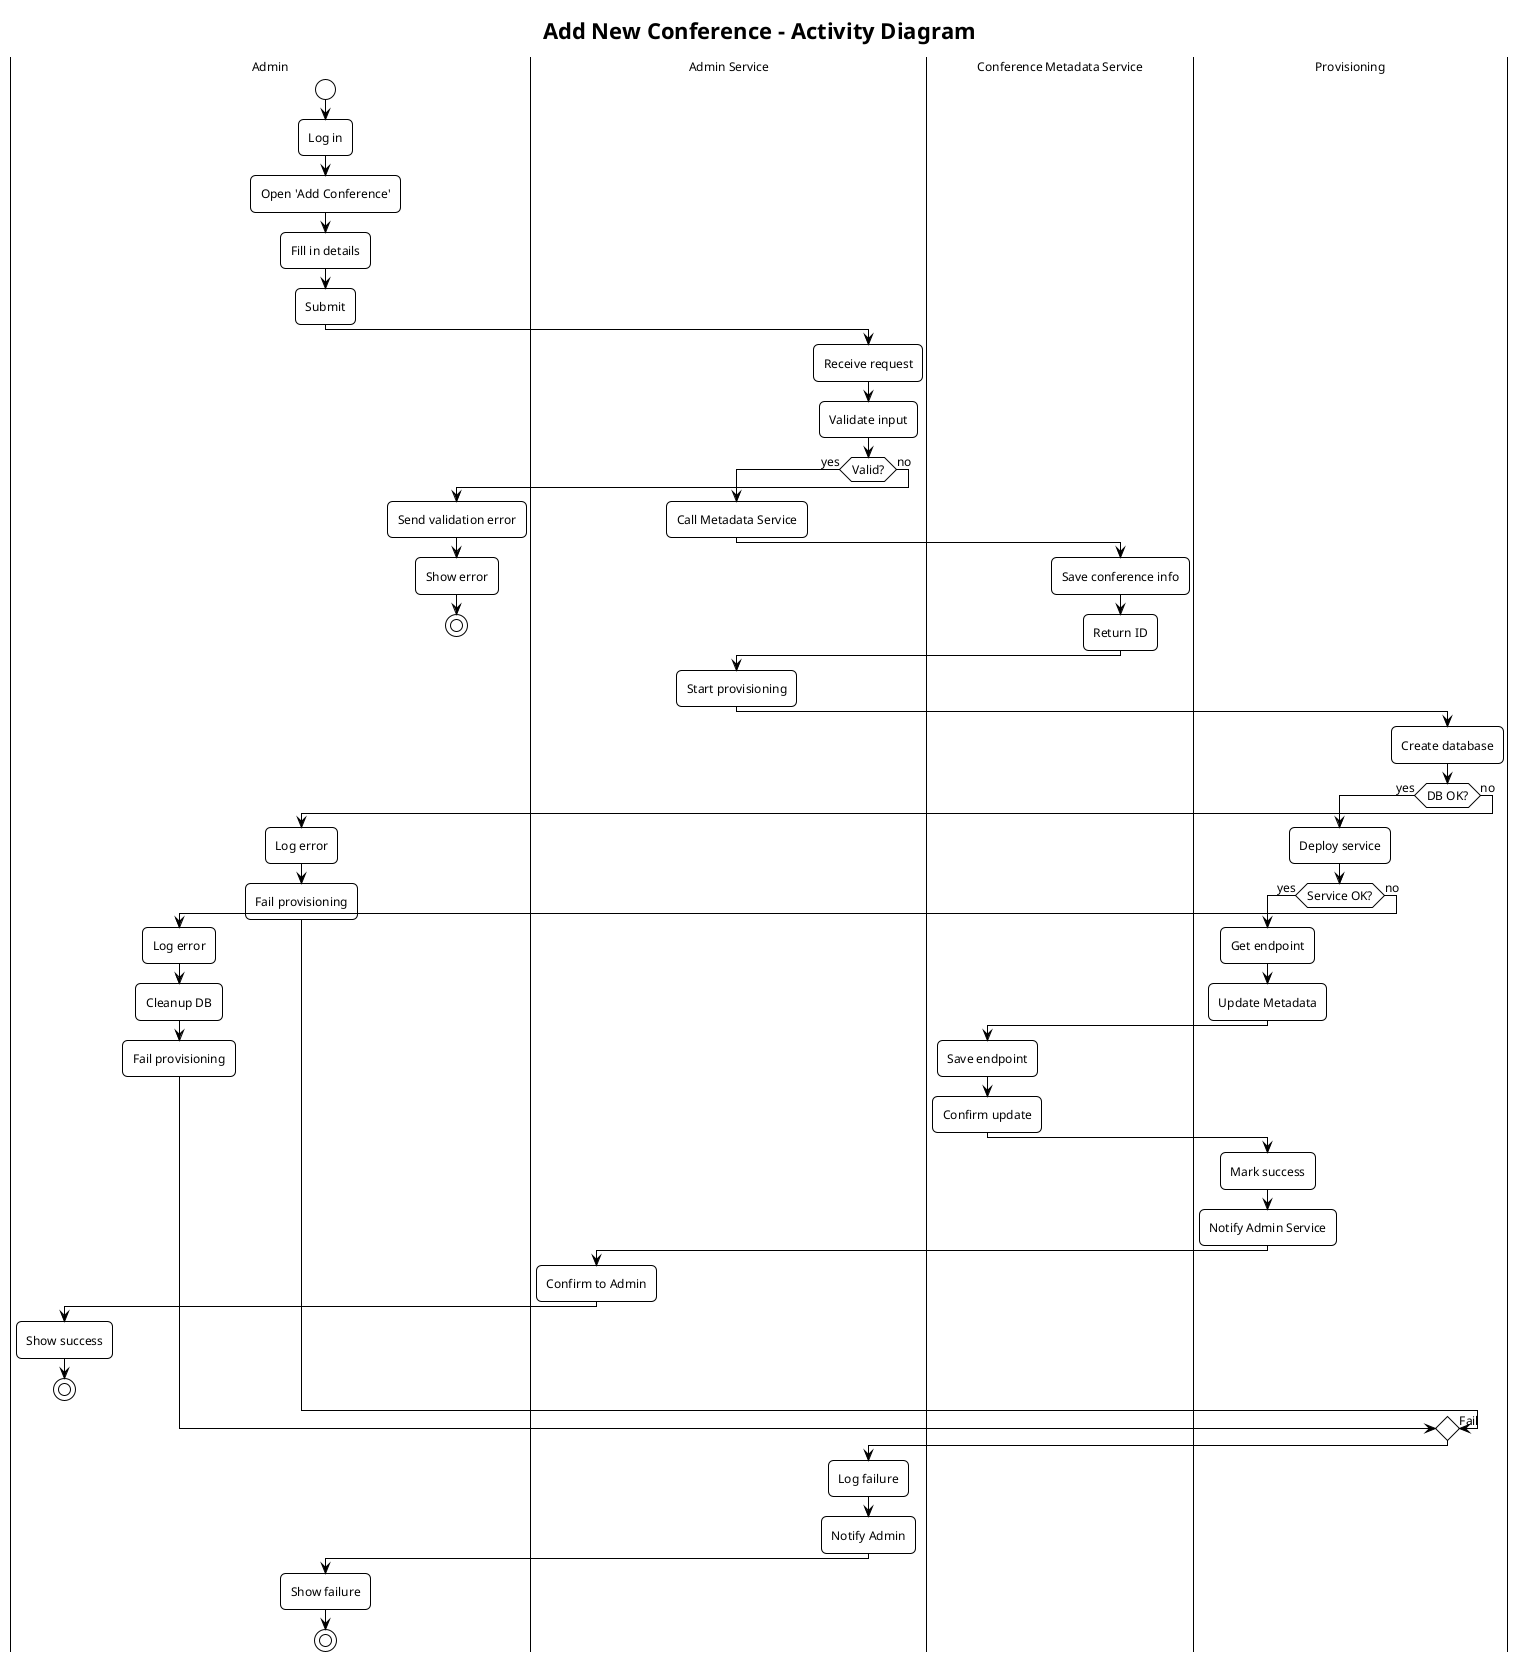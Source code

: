 @startuml AdminAddConferenceActivity
!theme plain
skinparam ClassAttributeIconSize 0
skinparam roundcorner 10
skinparam sequenceMessageAlign center
skinparam DefaultFontName "Arial"
skinparam DefaultFontSize 12
skinparam shadowing false
title Add New Conference - Activity Diagram

' ===== Admin Flow =====
|Admin|
start
:Log in;
:Open 'Add Conference';
:Fill in details;
:Submit;

' ===== Admin Service Flow =====
|Admin Service|
:Receive request;
:Validate input;
if (Valid?) then (yes)
  :Call Metadata Service;
  
  ' ===== Conference Metadata Service Flow =====
  |Conference Metadata Service|
  :Save conference info;
  :Return ID;
  
  ' ===== Admin Service Flow (continued) =====
  |Admin Service|
  :Start provisioning;
  
  ' ===== Provisioning Flow =====
  |Provisioning|
  :Create database;
  if (DB OK?) then (yes)
    :Deploy service;
    if (Service OK?) then (yes)
      :Get endpoint;
      :Update Metadata;
      
      ' ===== Conference Metadata Service Flow (continued) =====
      |Conference Metadata Service|
      :Save endpoint;
      :Confirm update;
      
      ' ===== Provisioning Flow (continued) =====
      |Provisioning|
      :Mark success;
      :Notify Admin Service;
      
      ' ===== Admin Service Flow (continued) =====
      |Admin Service|
      :Confirm to Admin;
      
      ' ===== Admin Flow (continued) =====
      |Admin|
      :Show success;
      stop
    else (no)
      :Log error;
      :Cleanup DB;
      :Fail provisioning;
      -> Fail;
    endif
  else (no)
    :Log error;
    :Fail provisioning;
    -> Fail;
  endif
else (no)
  :Send validation error;
  
  ' ===== Admin Flow (continued) =====
  |Admin|
  :Show error;
  stop
endif

' ===== Failure Handling =====
label Fail
|Admin Service|
:Log failure;
:Notify Admin;

|Admin|
:Show failure;
stop
@enduml

